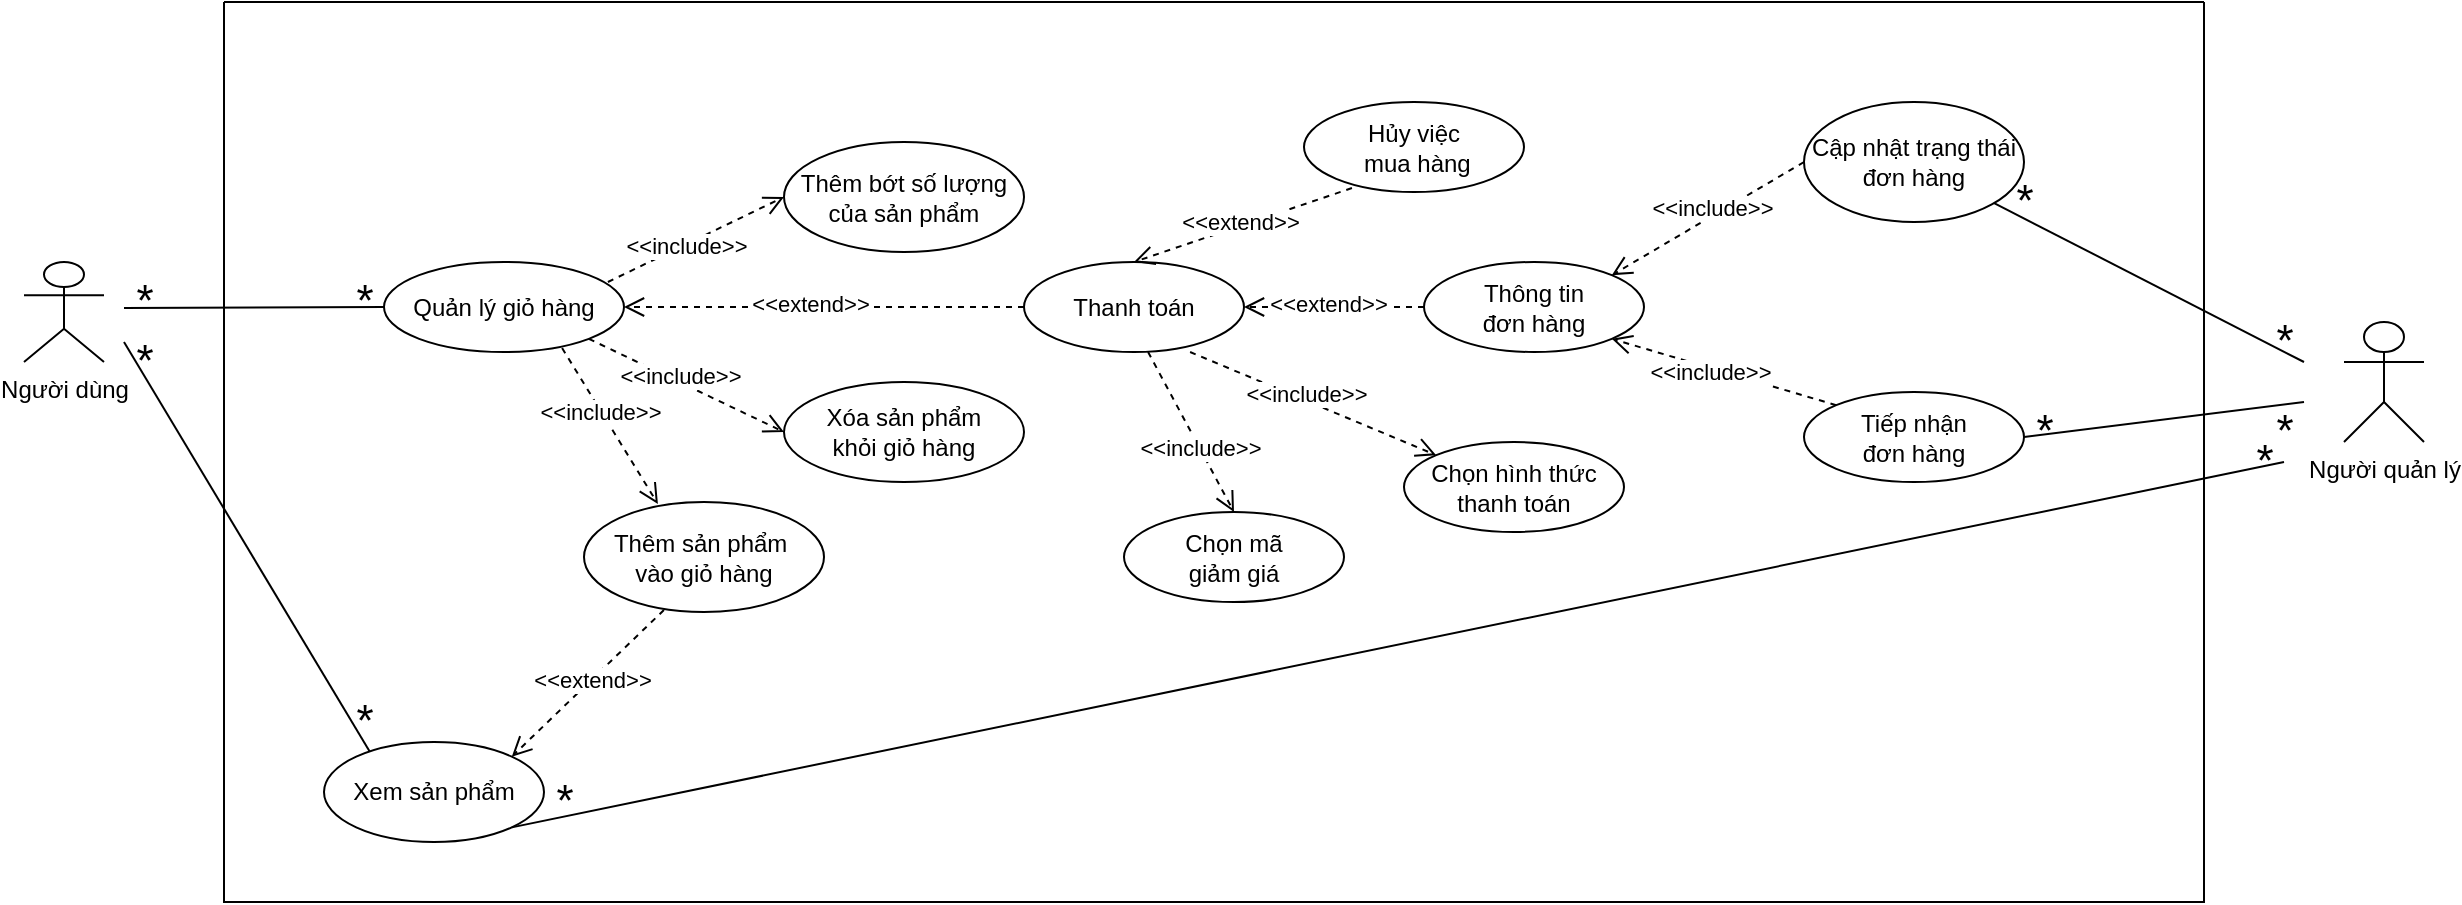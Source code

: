 <mxfile version="14.7.7" type="device"><diagram id="C5RBs43oDa-KdzZeNtuy" name="Page-1"><mxGraphModel dx="1422" dy="-95" grid="1" gridSize="10" guides="1" tooltips="1" connect="1" arrows="1" fold="1" page="0" pageScale="1" pageWidth="827" pageHeight="1169" background="#ffffff" math="0" shadow="0"><root><mxCell id="WIyWlLk6GJQsqaUBKTNV-0"/><mxCell id="WIyWlLk6GJQsqaUBKTNV-1" parent="WIyWlLk6GJQsqaUBKTNV-0"/><mxCell id="GK6WjREA1KnF8xsOYOTt-0" value="Quản lý giỏ hàng" style="ellipse;whiteSpace=wrap;html=1;" vertex="1" parent="WIyWlLk6GJQsqaUBKTNV-1"><mxGeometry x="200" y="1290" width="120" height="45" as="geometry"/></mxCell><mxCell id="GK6WjREA1KnF8xsOYOTt-2" value="Người dùng" style="shape=umlActor;verticalLabelPosition=bottom;verticalAlign=top;html=1;outlineConnect=0;fillColor=none;" vertex="1" parent="WIyWlLk6GJQsqaUBKTNV-1"><mxGeometry x="20" y="1290" width="40" height="50" as="geometry"/></mxCell><mxCell id="GK6WjREA1KnF8xsOYOTt-5" value="Xóa sản phẩm&lt;br&gt;khỏi giỏ hàng" style="ellipse;whiteSpace=wrap;html=1;" vertex="1" parent="WIyWlLk6GJQsqaUBKTNV-1"><mxGeometry x="400" y="1350" width="120" height="50" as="geometry"/></mxCell><mxCell id="GK6WjREA1KnF8xsOYOTt-6" value="Thêm sản phẩm&amp;nbsp;&lt;br&gt;vào giỏ hàng" style="ellipse;whiteSpace=wrap;html=1;" vertex="1" parent="WIyWlLk6GJQsqaUBKTNV-1"><mxGeometry x="300" y="1410" width="120" height="55" as="geometry"/></mxCell><mxCell id="GK6WjREA1KnF8xsOYOTt-7" value="&amp;lt;&amp;lt;include&amp;gt;&amp;gt;" style="html=1;verticalAlign=bottom;endArrow=open;dashed=1;endSize=8;entryX=0;entryY=0.5;entryDx=0;entryDy=0;exitX=0.933;exitY=0.222;exitDx=0;exitDy=0;exitPerimeter=0;" edge="1" parent="WIyWlLk6GJQsqaUBKTNV-1" source="GK6WjREA1KnF8xsOYOTt-0" target="GK6WjREA1KnF8xsOYOTt-4"><mxGeometry x="-0.189" y="-9" relative="1" as="geometry"><mxPoint x="410" y="920" as="sourcePoint"/><mxPoint x="528.683" y="850.302" as="targetPoint"/><mxPoint as="offset"/></mxGeometry></mxCell><mxCell id="GK6WjREA1KnF8xsOYOTt-8" value="&amp;lt;&amp;lt;include&amp;gt;&amp;gt;" style="html=1;verticalAlign=bottom;endArrow=open;dashed=1;endSize=8;entryX=0;entryY=0.5;entryDx=0;entryDy=0;exitX=1;exitY=1;exitDx=0;exitDy=0;" edge="1" parent="WIyWlLk6GJQsqaUBKTNV-1" source="GK6WjREA1KnF8xsOYOTt-0" target="GK6WjREA1KnF8xsOYOTt-5"><mxGeometry x="-0.027" y="-5" relative="1" as="geometry"><mxPoint x="312.9" y="1306.77" as="sourcePoint"/><mxPoint x="390" y="1287.5" as="targetPoint"/><mxPoint as="offset"/></mxGeometry></mxCell><mxCell id="GK6WjREA1KnF8xsOYOTt-9" value="&amp;lt;&amp;lt;include&amp;gt;&amp;gt;" style="html=1;verticalAlign=bottom;endArrow=open;dashed=1;endSize=8;entryX=0.308;entryY=0.018;entryDx=0;entryDy=0;exitX=0.742;exitY=0.956;exitDx=0;exitDy=0;exitPerimeter=0;entryPerimeter=0;" edge="1" parent="WIyWlLk6GJQsqaUBKTNV-1" source="GK6WjREA1KnF8xsOYOTt-0" target="GK6WjREA1KnF8xsOYOTt-6"><mxGeometry x="-0.027" y="-5" relative="1" as="geometry"><mxPoint x="312.9" y="1338.23" as="sourcePoint"/><mxPoint x="410" y="1365" as="targetPoint"/><mxPoint as="offset"/></mxGeometry></mxCell><mxCell id="GK6WjREA1KnF8xsOYOTt-11" value="Thanh toán" style="ellipse;whiteSpace=wrap;html=1;" vertex="1" parent="WIyWlLk6GJQsqaUBKTNV-1"><mxGeometry x="520" y="1290" width="110" height="45" as="geometry"/></mxCell><mxCell id="GK6WjREA1KnF8xsOYOTt-12" value="&amp;lt;&amp;lt;extend&amp;gt;&amp;gt;" style="html=1;verticalAlign=bottom;endArrow=open;dashed=1;endSize=8;exitX=0;exitY=0.5;exitDx=0;exitDy=0;entryX=1;entryY=0.5;entryDx=0;entryDy=0;" edge="1" parent="WIyWlLk6GJQsqaUBKTNV-1" source="GK6WjREA1KnF8xsOYOTt-11" target="GK6WjREA1KnF8xsOYOTt-0"><mxGeometry x="0.071" y="7" relative="1" as="geometry"><mxPoint x="525.27" y="1333.73" as="sourcePoint"/><mxPoint x="410.002" y="1309.998" as="targetPoint"/><mxPoint as="offset"/></mxGeometry></mxCell><mxCell id="GK6WjREA1KnF8xsOYOTt-13" value="Hủy việc&lt;br&gt;&amp;nbsp; mua hàng&amp;nbsp;" style="ellipse;whiteSpace=wrap;html=1;" vertex="1" parent="WIyWlLk6GJQsqaUBKTNV-1"><mxGeometry x="660" y="1210" width="110" height="45" as="geometry"/></mxCell><mxCell id="GK6WjREA1KnF8xsOYOTt-14" value="&amp;lt;&amp;lt;extend&amp;gt;&amp;gt;" style="html=1;verticalAlign=bottom;endArrow=open;dashed=1;endSize=8;exitX=0.218;exitY=0.956;exitDx=0;exitDy=0;entryX=0.5;entryY=0;entryDx=0;entryDy=0;exitPerimeter=0;" edge="1" parent="WIyWlLk6GJQsqaUBKTNV-1" source="GK6WjREA1KnF8xsOYOTt-13" target="GK6WjREA1KnF8xsOYOTt-11"><mxGeometry x="0.071" y="7" relative="1" as="geometry"><mxPoint x="560" y="1322.5" as="sourcePoint"/><mxPoint x="330" y="1322.5" as="targetPoint"/><mxPoint as="offset"/></mxGeometry></mxCell><mxCell id="GK6WjREA1KnF8xsOYOTt-15" value="Chọn hình thức&lt;br&gt;thanh toán" style="ellipse;whiteSpace=wrap;html=1;" vertex="1" parent="WIyWlLk6GJQsqaUBKTNV-1"><mxGeometry x="710" y="1380" width="110" height="45" as="geometry"/></mxCell><mxCell id="GK6WjREA1KnF8xsOYOTt-16" value="&amp;lt;&amp;lt;include&amp;gt;&amp;gt;" style="html=1;verticalAlign=bottom;endArrow=open;dashed=1;endSize=8;entryX=0;entryY=0;entryDx=0;entryDy=0;exitX=0.755;exitY=1;exitDx=0;exitDy=0;exitPerimeter=0;" edge="1" parent="WIyWlLk6GJQsqaUBKTNV-1" source="GK6WjREA1KnF8xsOYOTt-11" target="GK6WjREA1KnF8xsOYOTt-15"><mxGeometry x="-0.027" y="-5" relative="1" as="geometry"><mxPoint x="540.0" y="1340.0" as="sourcePoint"/><mxPoint x="637.1" y="1386.77" as="targetPoint"/><mxPoint as="offset"/></mxGeometry></mxCell><mxCell id="GK6WjREA1KnF8xsOYOTt-17" value="Người quản lý" style="shape=umlActor;verticalLabelPosition=bottom;verticalAlign=top;html=1;outlineConnect=0;fillColor=none;" vertex="1" parent="WIyWlLk6GJQsqaUBKTNV-1"><mxGeometry x="1180" y="1320" width="40" height="60" as="geometry"/></mxCell><mxCell id="GK6WjREA1KnF8xsOYOTt-18" value="Chọn mã&lt;br&gt;giảm giá" style="ellipse;whiteSpace=wrap;html=1;" vertex="1" parent="WIyWlLk6GJQsqaUBKTNV-1"><mxGeometry x="570" y="1415" width="110" height="45" as="geometry"/></mxCell><mxCell id="GK6WjREA1KnF8xsOYOTt-19" value="&amp;lt;&amp;lt;include&amp;gt;&amp;gt;" style="html=1;verticalAlign=bottom;endArrow=open;dashed=1;endSize=8;entryX=0.5;entryY=0;entryDx=0;entryDy=0;exitX=0.564;exitY=1;exitDx=0;exitDy=0;exitPerimeter=0;" edge="1" parent="WIyWlLk6GJQsqaUBKTNV-1" source="GK6WjREA1KnF8xsOYOTt-11" target="GK6WjREA1KnF8xsOYOTt-18"><mxGeometry x="0.386" y="-4" relative="1" as="geometry"><mxPoint x="597.38" y="1335" as="sourcePoint"/><mxPoint x="670.005" y="1386.77" as="targetPoint"/><mxPoint as="offset"/></mxGeometry></mxCell><mxCell id="GK6WjREA1KnF8xsOYOTt-20" value="&amp;lt;&amp;lt;extend&amp;gt;&amp;gt;" style="html=1;verticalAlign=bottom;endArrow=open;dashed=1;endSize=8;exitX=0;exitY=0.5;exitDx=0;exitDy=0;entryX=1;entryY=0.5;entryDx=0;entryDy=0;" edge="1" parent="WIyWlLk6GJQsqaUBKTNV-1" target="GK6WjREA1KnF8xsOYOTt-11"><mxGeometry x="0.071" y="7" relative="1" as="geometry"><mxPoint x="720" y="1312.5" as="sourcePoint"/><mxPoint x="660" y="1316.98" as="targetPoint"/><mxPoint as="offset"/></mxGeometry></mxCell><mxCell id="GK6WjREA1KnF8xsOYOTt-22" value="&amp;lt;&amp;lt;include&amp;gt;&amp;gt;" style="html=1;verticalAlign=bottom;endArrow=open;dashed=1;endSize=8;entryX=1;entryY=1;entryDx=0;entryDy=0;exitX=0;exitY=0;exitDx=0;exitDy=0;" edge="1" parent="WIyWlLk6GJQsqaUBKTNV-1" source="GK6WjREA1KnF8xsOYOTt-21" target="GK6WjREA1KnF8xsOYOTt-53"><mxGeometry x="0.068" y="10" relative="1" as="geometry"><mxPoint x="643.05" y="1345" as="sourcePoint"/><mxPoint x="805.03" y="1335" as="targetPoint"/><mxPoint y="1" as="offset"/></mxGeometry></mxCell><mxCell id="GK6WjREA1KnF8xsOYOTt-27" value="Cập nhật trạng thái&lt;br&gt;đơn hàng" style="ellipse;whiteSpace=wrap;html=1;" vertex="1" parent="WIyWlLk6GJQsqaUBKTNV-1"><mxGeometry x="910" y="1210" width="110" height="60" as="geometry"/></mxCell><mxCell id="GK6WjREA1KnF8xsOYOTt-28" value="&amp;lt;&amp;lt;include&amp;gt;&amp;gt;" style="html=1;verticalAlign=bottom;endArrow=open;dashed=1;endSize=8;entryX=1;entryY=0;entryDx=0;entryDy=0;exitX=0;exitY=0.5;exitDx=0;exitDy=0;" edge="1" parent="WIyWlLk6GJQsqaUBKTNV-1" source="GK6WjREA1KnF8xsOYOTt-27" target="GK6WjREA1KnF8xsOYOTt-53"><mxGeometry x="-0.006" y="4" relative="1" as="geometry"><mxPoint x="905.675" y="1233.23" as="sourcePoint"/><mxPoint x="830" y="1312.5" as="targetPoint"/><mxPoint as="offset"/></mxGeometry></mxCell><mxCell id="GK6WjREA1KnF8xsOYOTt-30" value="" style="endArrow=none;html=1;" edge="1" parent="WIyWlLk6GJQsqaUBKTNV-1" target="GK6WjREA1KnF8xsOYOTt-27"><mxGeometry width="50" height="50" relative="1" as="geometry"><mxPoint x="1160" y="1340" as="sourcePoint"/><mxPoint x="1033.891" y="1308.787" as="targetPoint"/></mxGeometry></mxCell><mxCell id="GK6WjREA1KnF8xsOYOTt-51" value="" style="endArrow=none;html=1;entryX=1;entryY=0.5;entryDx=0;entryDy=0;" edge="1" parent="WIyWlLk6GJQsqaUBKTNV-1" target="GK6WjREA1KnF8xsOYOTt-21"><mxGeometry width="50" height="50" relative="1" as="geometry"><mxPoint x="1160" y="1360" as="sourcePoint"/><mxPoint x="1010" y="1390" as="targetPoint"/></mxGeometry></mxCell><mxCell id="GK6WjREA1KnF8xsOYOTt-52" value="" style="endArrow=none;html=1;fontColor=#000000;endSize=9;strokeWidth=1;exitX=0;exitY=0.5;exitDx=0;exitDy=0;" edge="1" parent="WIyWlLk6GJQsqaUBKTNV-1" source="GK6WjREA1KnF8xsOYOTt-0"><mxGeometry width="50" height="50" relative="1" as="geometry"><mxPoint x="90" y="1330" as="sourcePoint"/><mxPoint x="70" y="1313" as="targetPoint"/></mxGeometry></mxCell><mxCell id="GK6WjREA1KnF8xsOYOTt-53" value="Thông tin&lt;br&gt;đơn hàng" style="ellipse;whiteSpace=wrap;html=1;" vertex="1" parent="WIyWlLk6GJQsqaUBKTNV-1"><mxGeometry x="720" y="1290" width="110" height="45" as="geometry"/></mxCell><mxCell id="GK6WjREA1KnF8xsOYOTt-56" value="&lt;font style=&quot;font-size: 22px&quot;&gt;*&lt;/font&gt;" style="text;html=1;align=center;verticalAlign=middle;resizable=0;points=[];autosize=1;strokeColor=none;" vertex="1" parent="WIyWlLk6GJQsqaUBKTNV-1"><mxGeometry x="70" y="1300" width="20" height="20" as="geometry"/></mxCell><mxCell id="GK6WjREA1KnF8xsOYOTt-57" value="&lt;font style=&quot;font-size: 22px&quot;&gt;*&lt;/font&gt;" style="text;html=1;align=center;verticalAlign=middle;resizable=0;points=[];autosize=1;strokeColor=none;" vertex="1" parent="WIyWlLk6GJQsqaUBKTNV-1"><mxGeometry x="180" y="1300" width="20" height="20" as="geometry"/></mxCell><mxCell id="GK6WjREA1KnF8xsOYOTt-58" value="&lt;font style=&quot;font-size: 22px&quot;&gt;*&lt;/font&gt;" style="text;html=1;align=center;verticalAlign=middle;resizable=0;points=[];autosize=1;strokeColor=none;" vertex="1" parent="WIyWlLk6GJQsqaUBKTNV-1"><mxGeometry x="1010" y="1250" width="20" height="20" as="geometry"/></mxCell><mxCell id="GK6WjREA1KnF8xsOYOTt-59" value="&lt;font style=&quot;font-size: 22px&quot;&gt;*&lt;/font&gt;" style="text;html=1;align=center;verticalAlign=middle;resizable=0;points=[];autosize=1;strokeColor=none;" vertex="1" parent="WIyWlLk6GJQsqaUBKTNV-1"><mxGeometry x="1140" y="1320" width="20" height="20" as="geometry"/></mxCell><mxCell id="GK6WjREA1KnF8xsOYOTt-62" value="&lt;font style=&quot;font-size: 22px&quot;&gt;*&lt;/font&gt;" style="text;html=1;align=center;verticalAlign=middle;resizable=0;points=[];autosize=1;strokeColor=none;" vertex="1" parent="WIyWlLk6GJQsqaUBKTNV-1"><mxGeometry x="1020" y="1365" width="20" height="20" as="geometry"/></mxCell><mxCell id="GK6WjREA1KnF8xsOYOTt-63" value="&lt;font style=&quot;font-size: 22px&quot;&gt;*&lt;/font&gt;" style="text;html=1;align=center;verticalAlign=middle;resizable=0;points=[];autosize=1;strokeColor=none;" vertex="1" parent="WIyWlLk6GJQsqaUBKTNV-1"><mxGeometry x="1140" y="1365" width="20" height="20" as="geometry"/></mxCell><mxCell id="GK6WjREA1KnF8xsOYOTt-67" value="" style="endArrow=none;html=1;fontColor=#000000;endSize=9;strokeWidth=1;exitX=0.209;exitY=0.1;exitDx=0;exitDy=0;exitPerimeter=0;" edge="1" parent="WIyWlLk6GJQsqaUBKTNV-1" source="GK6WjREA1KnF8xsOYOTt-66"><mxGeometry width="50" height="50" relative="1" as="geometry"><mxPoint x="180" y="1500" as="sourcePoint"/><mxPoint x="70" y="1330" as="targetPoint"/></mxGeometry></mxCell><mxCell id="GK6WjREA1KnF8xsOYOTt-68" value="&lt;font style=&quot;font-size: 22px&quot;&gt;*&lt;/font&gt;" style="text;html=1;align=center;verticalAlign=middle;resizable=0;points=[];autosize=1;strokeColor=none;" vertex="1" parent="WIyWlLk6GJQsqaUBKTNV-1"><mxGeometry x="70" y="1330" width="20" height="20" as="geometry"/></mxCell><mxCell id="GK6WjREA1KnF8xsOYOTt-70" value="&amp;lt;&amp;lt;extend&amp;gt;&amp;gt;" style="html=1;verticalAlign=bottom;endArrow=open;dashed=1;endSize=8;exitX=0.333;exitY=0.982;exitDx=0;exitDy=0;entryX=1;entryY=0;entryDx=0;entryDy=0;exitPerimeter=0;" edge="1" parent="WIyWlLk6GJQsqaUBKTNV-1" source="GK6WjREA1KnF8xsOYOTt-6" target="GK6WjREA1KnF8xsOYOTt-66"><mxGeometry x="0.071" y="7" relative="1" as="geometry"><mxPoint x="530" y="1322.5" as="sourcePoint"/><mxPoint x="330" y="1322.5" as="targetPoint"/><mxPoint as="offset"/></mxGeometry></mxCell><mxCell id="GK6WjREA1KnF8xsOYOTt-71" value="" style="swimlane;startSize=0;" vertex="1" parent="WIyWlLk6GJQsqaUBKTNV-1"><mxGeometry x="120" y="1160" width="990" height="450" as="geometry"><mxRectangle x="120" y="1160" width="50" height="40" as="alternateBounds"/></mxGeometry></mxCell><mxCell id="GK6WjREA1KnF8xsOYOTt-4" value="Thêm bớt số lượng&lt;br&gt;của sản phẩm" style="ellipse;whiteSpace=wrap;html=1;" vertex="1" parent="GK6WjREA1KnF8xsOYOTt-71"><mxGeometry x="280" y="70" width="120" height="55" as="geometry"/></mxCell><mxCell id="GK6WjREA1KnF8xsOYOTt-21" value="Tiếp nhận&lt;br&gt;đơn hàng" style="ellipse;whiteSpace=wrap;html=1;" vertex="1" parent="GK6WjREA1KnF8xsOYOTt-71"><mxGeometry x="790" y="195" width="110" height="45" as="geometry"/></mxCell><mxCell id="GK6WjREA1KnF8xsOYOTt-66" value="Xem sản phẩm" style="ellipse;whiteSpace=wrap;html=1;" vertex="1" parent="GK6WjREA1KnF8xsOYOTt-71"><mxGeometry x="50" y="370" width="110" height="50" as="geometry"/></mxCell><mxCell id="GK6WjREA1KnF8xsOYOTt-69" value="&lt;font style=&quot;font-size: 22px&quot;&gt;*&lt;/font&gt;" style="text;html=1;align=center;verticalAlign=middle;resizable=0;points=[];autosize=1;strokeColor=none;" vertex="1" parent="GK6WjREA1KnF8xsOYOTt-71"><mxGeometry x="60" y="350" width="20" height="20" as="geometry"/></mxCell><mxCell id="GK6WjREA1KnF8xsOYOTt-73" value="&lt;font style=&quot;font-size: 22px&quot;&gt;*&lt;/font&gt;" style="text;html=1;align=center;verticalAlign=middle;resizable=0;points=[];autosize=1;strokeColor=none;" vertex="1" parent="GK6WjREA1KnF8xsOYOTt-71"><mxGeometry x="160" y="390" width="20" height="20" as="geometry"/></mxCell><mxCell id="GK6WjREA1KnF8xsOYOTt-72" value="" style="endArrow=none;html=1;exitX=1;exitY=1;exitDx=0;exitDy=0;" edge="1" parent="WIyWlLk6GJQsqaUBKTNV-1" source="GK6WjREA1KnF8xsOYOTt-66"><mxGeometry width="50" height="50" relative="1" as="geometry"><mxPoint x="650" y="1440" as="sourcePoint"/><mxPoint x="1150" y="1390" as="targetPoint"/></mxGeometry></mxCell><mxCell id="GK6WjREA1KnF8xsOYOTt-76" value="&lt;font style=&quot;font-size: 22px&quot;&gt;*&lt;/font&gt;" style="text;html=1;align=center;verticalAlign=middle;resizable=0;points=[];autosize=1;strokeColor=none;" vertex="1" parent="WIyWlLk6GJQsqaUBKTNV-1"><mxGeometry x="1130" y="1380" width="20" height="20" as="geometry"/></mxCell></root></mxGraphModel></diagram></mxfile>